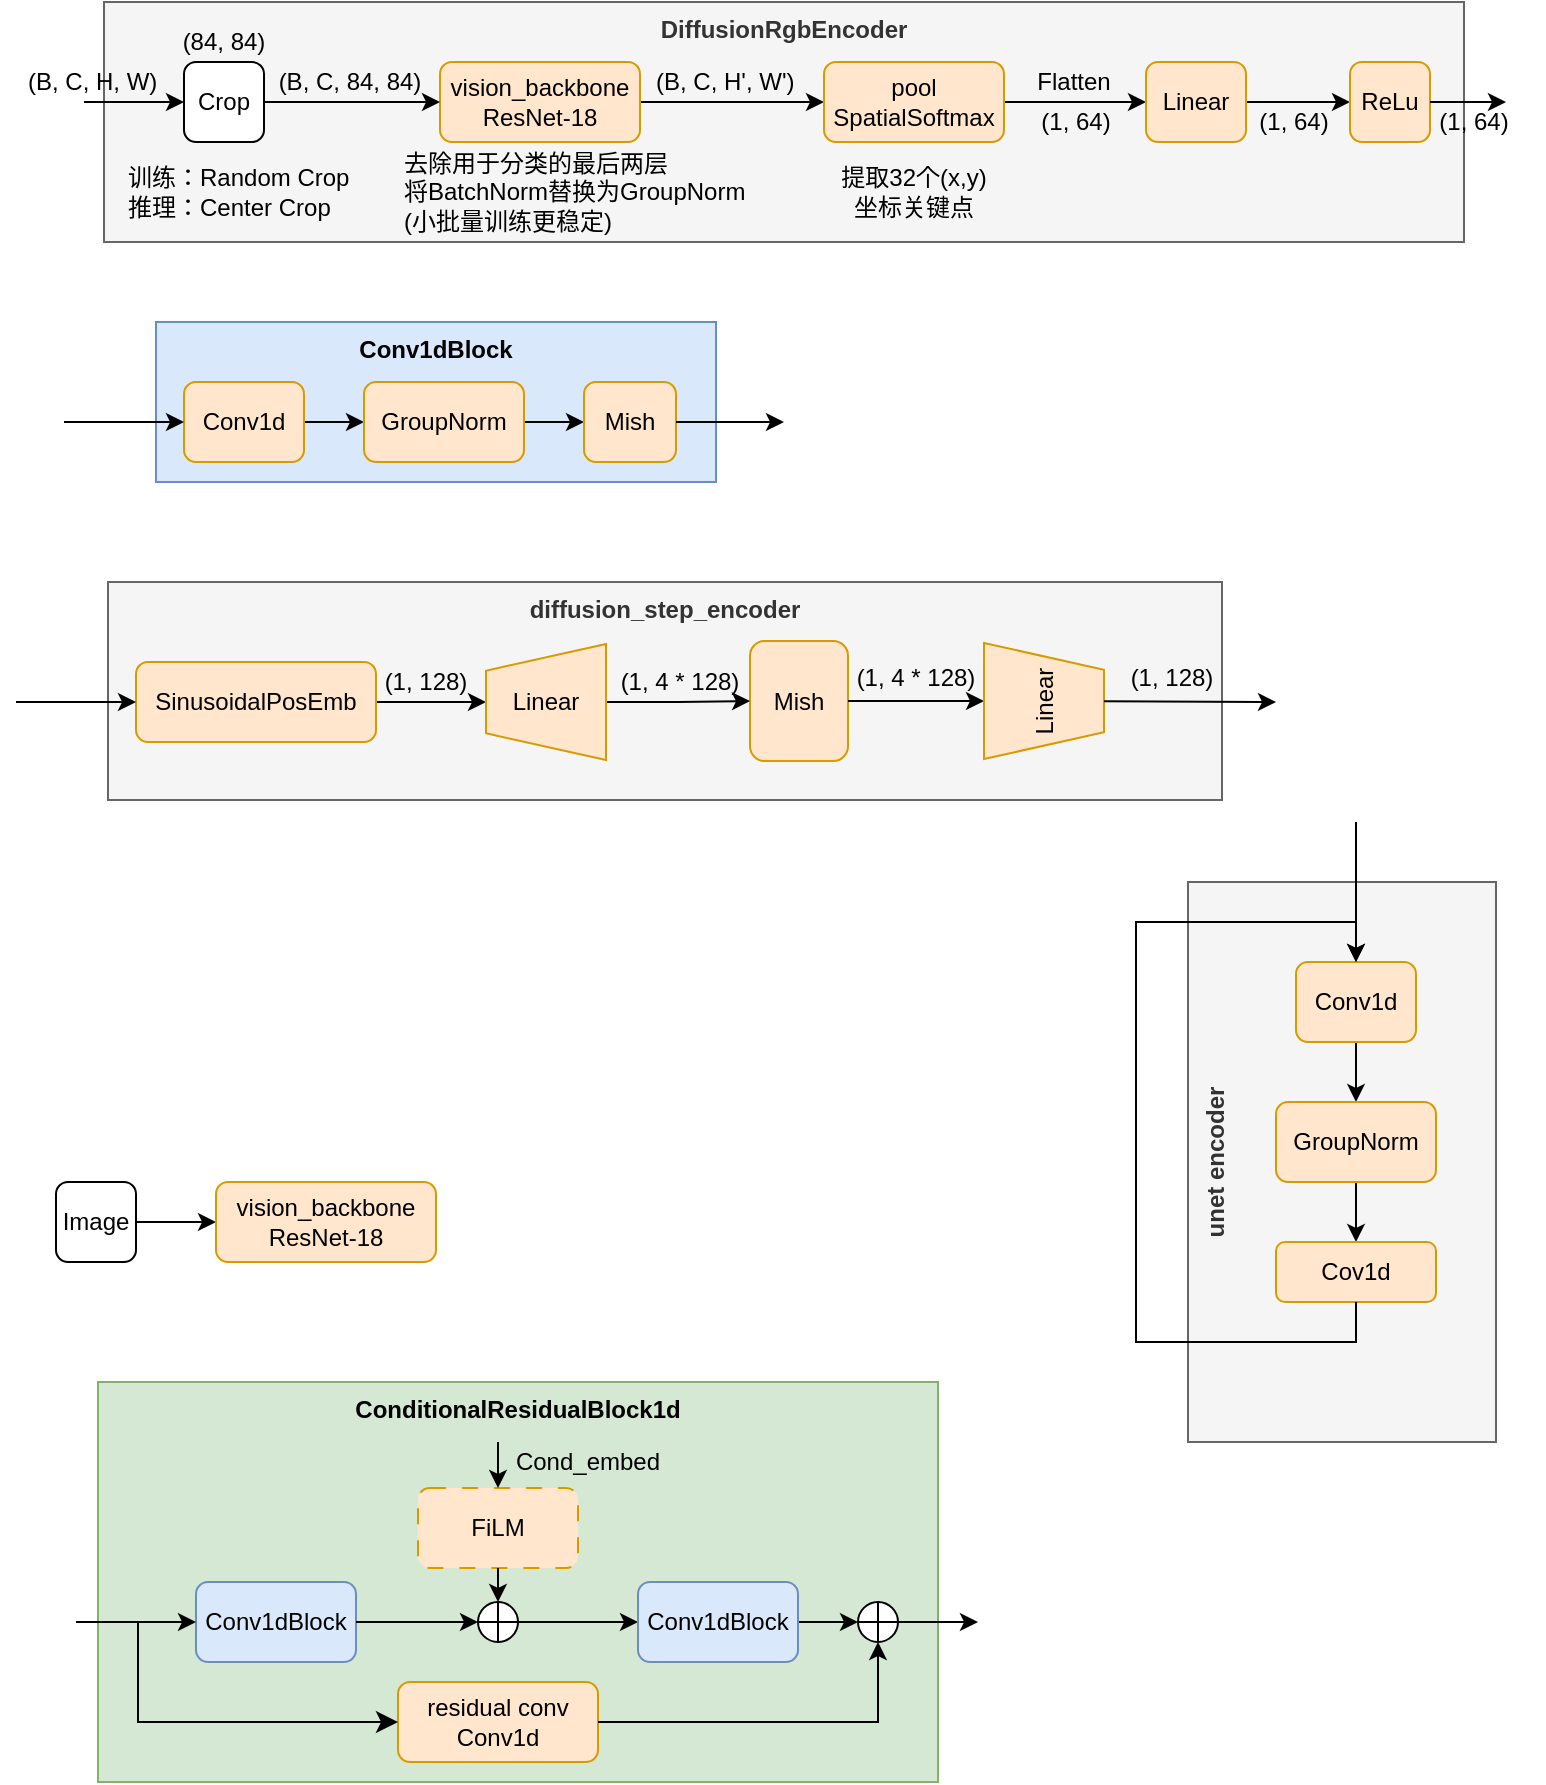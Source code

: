 <mxfile version="27.0.6">
  <diagram name="第 1 页" id="QIP-dXR1SjzeZl0UJQse">
    <mxGraphModel dx="1715" dy="883" grid="1" gridSize="10" guides="1" tooltips="1" connect="1" arrows="1" fold="1" page="1" pageScale="1" pageWidth="827" pageHeight="1169" math="0" shadow="0">
      <root>
        <mxCell id="0" />
        <mxCell id="1" parent="0" />
        <mxCell id="PJH4OMrgq3WDe2RNvaKb-1" style="edgeStyle=orthogonalEdgeStyle;rounded=0;orthogonalLoop=1;jettySize=auto;html=1;entryX=0;entryY=0.5;entryDx=0;entryDy=0;" edge="1" parent="1" source="PJH4OMrgq3WDe2RNvaKb-2" target="PJH4OMrgq3WDe2RNvaKb-3">
          <mxGeometry relative="1" as="geometry" />
        </mxCell>
        <mxCell id="PJH4OMrgq3WDe2RNvaKb-2" value="Image" style="rounded=1;whiteSpace=wrap;html=1;" vertex="1" parent="1">
          <mxGeometry x="52" y="640" width="40" height="40" as="geometry" />
        </mxCell>
        <mxCell id="PJH4OMrgq3WDe2RNvaKb-3" value="vision_backbone&lt;div&gt;ResNet-18&lt;/div&gt;" style="rounded=1;whiteSpace=wrap;html=1;fillColor=#ffe6cc;strokeColor=#d79b00;" vertex="1" parent="1">
          <mxGeometry x="132" y="640" width="110" height="40" as="geometry" />
        </mxCell>
        <mxCell id="PJH4OMrgq3WDe2RNvaKb-4" value="" style="group" vertex="1" connectable="0" parent="1">
          <mxGeometry x="56" y="210" width="360" height="80" as="geometry" />
        </mxCell>
        <mxCell id="PJH4OMrgq3WDe2RNvaKb-5" value="Conv1dBlock" style="rounded=0;whiteSpace=wrap;html=1;fillColor=#dae8fc;strokeColor=#6c8ebf;verticalAlign=top;fontStyle=1" vertex="1" parent="PJH4OMrgq3WDe2RNvaKb-4">
          <mxGeometry x="46" width="280" height="80" as="geometry" />
        </mxCell>
        <mxCell id="PJH4OMrgq3WDe2RNvaKb-6" style="edgeStyle=orthogonalEdgeStyle;rounded=0;orthogonalLoop=1;jettySize=auto;html=1;entryX=0;entryY=0.5;entryDx=0;entryDy=0;" edge="1" parent="PJH4OMrgq3WDe2RNvaKb-4" source="PJH4OMrgq3WDe2RNvaKb-7" target="PJH4OMrgq3WDe2RNvaKb-9">
          <mxGeometry relative="1" as="geometry" />
        </mxCell>
        <mxCell id="PJH4OMrgq3WDe2RNvaKb-7" value="Conv1d" style="rounded=1;whiteSpace=wrap;html=1;fillColor=#ffe6cc;strokeColor=#d79b00;" vertex="1" parent="PJH4OMrgq3WDe2RNvaKb-4">
          <mxGeometry x="60" y="30" width="60" height="40" as="geometry" />
        </mxCell>
        <mxCell id="PJH4OMrgq3WDe2RNvaKb-8" style="edgeStyle=orthogonalEdgeStyle;rounded=0;orthogonalLoop=1;jettySize=auto;html=1;entryX=0;entryY=0.5;entryDx=0;entryDy=0;" edge="1" parent="PJH4OMrgq3WDe2RNvaKb-4" source="PJH4OMrgq3WDe2RNvaKb-9" target="PJH4OMrgq3WDe2RNvaKb-10">
          <mxGeometry relative="1" as="geometry" />
        </mxCell>
        <mxCell id="PJH4OMrgq3WDe2RNvaKb-9" value="GroupNorm" style="rounded=1;whiteSpace=wrap;html=1;fillColor=#ffe6cc;strokeColor=#d79b00;" vertex="1" parent="PJH4OMrgq3WDe2RNvaKb-4">
          <mxGeometry x="150" y="30" width="80" height="40" as="geometry" />
        </mxCell>
        <mxCell id="PJH4OMrgq3WDe2RNvaKb-10" value="Mish" style="rounded=1;whiteSpace=wrap;html=1;fillColor=#ffe6cc;strokeColor=#d79b00;" vertex="1" parent="PJH4OMrgq3WDe2RNvaKb-4">
          <mxGeometry x="260" y="30" width="46" height="40" as="geometry" />
        </mxCell>
        <mxCell id="PJH4OMrgq3WDe2RNvaKb-11" value="" style="endArrow=classic;html=1;rounded=0;entryX=0;entryY=0.5;entryDx=0;entryDy=0;" edge="1" parent="PJH4OMrgq3WDe2RNvaKb-4" target="PJH4OMrgq3WDe2RNvaKb-7">
          <mxGeometry width="50" height="50" relative="1" as="geometry">
            <mxPoint y="50" as="sourcePoint" />
            <mxPoint x="130" y="-140" as="targetPoint" />
          </mxGeometry>
        </mxCell>
        <mxCell id="PJH4OMrgq3WDe2RNvaKb-12" value="" style="endArrow=classic;html=1;rounded=0;exitX=1;exitY=0.5;exitDx=0;exitDy=0;" edge="1" parent="PJH4OMrgq3WDe2RNvaKb-4" source="PJH4OMrgq3WDe2RNvaKb-10">
          <mxGeometry width="50" height="50" relative="1" as="geometry">
            <mxPoint x="311" y="49.5" as="sourcePoint" />
            <mxPoint x="360" y="50" as="targetPoint" />
          </mxGeometry>
        </mxCell>
        <mxCell id="PJH4OMrgq3WDe2RNvaKb-13" value="" style="group" vertex="1" connectable="0" parent="1">
          <mxGeometry x="36" y="50" width="760" height="120" as="geometry" />
        </mxCell>
        <mxCell id="PJH4OMrgq3WDe2RNvaKb-14" value="DiffusionRgbEncoder" style="rounded=0;whiteSpace=wrap;html=1;fillColor=#f5f5f5;fontColor=#333333;strokeColor=#666666;verticalAlign=top;fontStyle=1" vertex="1" parent="PJH4OMrgq3WDe2RNvaKb-13">
          <mxGeometry x="40" width="680" height="120" as="geometry" />
        </mxCell>
        <mxCell id="PJH4OMrgq3WDe2RNvaKb-15" value="去除用于分类的最后两层&lt;div&gt;将BatchNorm替换为GroupNorm&lt;/div&gt;&lt;div&gt;(小批量训练更稳定)&lt;/div&gt;" style="text;html=1;align=left;verticalAlign=middle;whiteSpace=wrap;rounded=0;" vertex="1" parent="PJH4OMrgq3WDe2RNvaKb-13">
          <mxGeometry x="188" y="70" width="185" height="50" as="geometry" />
        </mxCell>
        <mxCell id="PJH4OMrgq3WDe2RNvaKb-16" style="edgeStyle=orthogonalEdgeStyle;rounded=0;orthogonalLoop=1;jettySize=auto;html=1;entryX=0;entryY=0.5;entryDx=0;entryDy=0;" edge="1" parent="PJH4OMrgq3WDe2RNvaKb-13" source="PJH4OMrgq3WDe2RNvaKb-17" target="PJH4OMrgq3WDe2RNvaKb-22">
          <mxGeometry relative="1" as="geometry">
            <mxPoint x="588" y="50" as="targetPoint" />
          </mxGeometry>
        </mxCell>
        <mxCell id="PJH4OMrgq3WDe2RNvaKb-17" value="vision_backbone&lt;div&gt;ResNet-18&lt;/div&gt;" style="rounded=1;whiteSpace=wrap;html=1;fillColor=#ffe6cc;strokeColor=#d79b00;" vertex="1" parent="PJH4OMrgq3WDe2RNvaKb-13">
          <mxGeometry x="208" y="30" width="100" height="40" as="geometry" />
        </mxCell>
        <mxCell id="PJH4OMrgq3WDe2RNvaKb-18" value="" style="endArrow=classic;html=1;rounded=0;entryX=0;entryY=0.5;entryDx=0;entryDy=0;" edge="1" parent="PJH4OMrgq3WDe2RNvaKb-13" target="PJH4OMrgq3WDe2RNvaKb-20">
          <mxGeometry width="50" height="50" relative="1" as="geometry">
            <mxPoint x="30" y="50" as="sourcePoint" />
            <mxPoint x="270" y="100" as="targetPoint" />
          </mxGeometry>
        </mxCell>
        <mxCell id="PJH4OMrgq3WDe2RNvaKb-19" style="edgeStyle=orthogonalEdgeStyle;rounded=0;orthogonalLoop=1;jettySize=auto;html=1;exitX=1;exitY=0.5;exitDx=0;exitDy=0;entryX=0;entryY=0.5;entryDx=0;entryDy=0;" edge="1" parent="PJH4OMrgq3WDe2RNvaKb-13" source="PJH4OMrgq3WDe2RNvaKb-20" target="PJH4OMrgq3WDe2RNvaKb-17">
          <mxGeometry relative="1" as="geometry" />
        </mxCell>
        <mxCell id="PJH4OMrgq3WDe2RNvaKb-20" value="Crop" style="rounded=1;whiteSpace=wrap;html=1;" vertex="1" parent="PJH4OMrgq3WDe2RNvaKb-13">
          <mxGeometry x="80" y="30" width="40" height="40" as="geometry" />
        </mxCell>
        <mxCell id="PJH4OMrgq3WDe2RNvaKb-21" style="edgeStyle=orthogonalEdgeStyle;rounded=0;orthogonalLoop=1;jettySize=auto;html=1;exitX=1;exitY=0.5;exitDx=0;exitDy=0;entryX=0;entryY=0.5;entryDx=0;entryDy=0;" edge="1" parent="PJH4OMrgq3WDe2RNvaKb-13" source="PJH4OMrgq3WDe2RNvaKb-22" target="PJH4OMrgq3WDe2RNvaKb-24">
          <mxGeometry relative="1" as="geometry" />
        </mxCell>
        <mxCell id="PJH4OMrgq3WDe2RNvaKb-22" value="&lt;div&gt;pool&lt;/div&gt;SpatialSoftmax" style="rounded=1;whiteSpace=wrap;html=1;fillColor=#ffe6cc;strokeColor=#d79b00;" vertex="1" parent="PJH4OMrgq3WDe2RNvaKb-13">
          <mxGeometry x="400" y="30" width="90" height="40" as="geometry" />
        </mxCell>
        <mxCell id="PJH4OMrgq3WDe2RNvaKb-23" style="edgeStyle=orthogonalEdgeStyle;rounded=0;orthogonalLoop=1;jettySize=auto;html=1;" edge="1" parent="PJH4OMrgq3WDe2RNvaKb-13" source="PJH4OMrgq3WDe2RNvaKb-24" target="PJH4OMrgq3WDe2RNvaKb-25">
          <mxGeometry relative="1" as="geometry" />
        </mxCell>
        <mxCell id="PJH4OMrgq3WDe2RNvaKb-24" value="&lt;div&gt;Linear&lt;/div&gt;" style="rounded=1;whiteSpace=wrap;html=1;fillColor=#ffe6cc;strokeColor=#d79b00;" vertex="1" parent="PJH4OMrgq3WDe2RNvaKb-13">
          <mxGeometry x="561" y="30" width="50" height="40" as="geometry" />
        </mxCell>
        <mxCell id="PJH4OMrgq3WDe2RNvaKb-25" value="&lt;div&gt;ReLu&lt;/div&gt;" style="rounded=1;whiteSpace=wrap;html=1;fillColor=#ffe6cc;strokeColor=#d79b00;" vertex="1" parent="PJH4OMrgq3WDe2RNvaKb-13">
          <mxGeometry x="663" y="30" width="40" height="40" as="geometry" />
        </mxCell>
        <mxCell id="PJH4OMrgq3WDe2RNvaKb-26" value="Flatten" style="text;html=1;align=center;verticalAlign=middle;whiteSpace=wrap;rounded=0;" vertex="1" parent="PJH4OMrgq3WDe2RNvaKb-13">
          <mxGeometry x="490" y="30" width="70" height="20" as="geometry" />
        </mxCell>
        <mxCell id="PJH4OMrgq3WDe2RNvaKb-27" value="" style="endArrow=classic;html=1;rounded=0;exitX=1;exitY=0.5;exitDx=0;exitDy=0;" edge="1" parent="PJH4OMrgq3WDe2RNvaKb-13" source="PJH4OMrgq3WDe2RNvaKb-25">
          <mxGeometry width="50" height="50" relative="1" as="geometry">
            <mxPoint x="721" y="50" as="sourcePoint" />
            <mxPoint x="741" y="50" as="targetPoint" />
          </mxGeometry>
        </mxCell>
        <mxCell id="PJH4OMrgq3WDe2RNvaKb-28" value="(B, C, H, W)" style="text;whiteSpace=wrap;verticalAlign=middle;" vertex="1" parent="PJH4OMrgq3WDe2RNvaKb-13">
          <mxGeometry y="30" width="70" height="20" as="geometry" />
        </mxCell>
        <mxCell id="PJH4OMrgq3WDe2RNvaKb-29" value="(84, 84)" style="text;whiteSpace=wrap;align=center;verticalAlign=middle;" vertex="1" parent="PJH4OMrgq3WDe2RNvaKb-13">
          <mxGeometry x="65" y="10" width="70" height="20" as="geometry" />
        </mxCell>
        <mxCell id="PJH4OMrgq3WDe2RNvaKb-30" value="(B, C, 84, 84)" style="text;whiteSpace=wrap;verticalAlign=middle;align=center;" vertex="1" parent="PJH4OMrgq3WDe2RNvaKb-13">
          <mxGeometry x="120" y="30" width="86" height="20" as="geometry" />
        </mxCell>
        <mxCell id="PJH4OMrgq3WDe2RNvaKb-31" value="(B, C, H&#39;, W&#39;)" style="text;whiteSpace=wrap;verticalAlign=middle;" vertex="1" parent="PJH4OMrgq3WDe2RNvaKb-13">
          <mxGeometry x="314" y="30" width="72" height="20" as="geometry" />
        </mxCell>
        <mxCell id="PJH4OMrgq3WDe2RNvaKb-32" value="(1, 64)" style="text;whiteSpace=wrap;align=center;verticalAlign=middle;" vertex="1" parent="PJH4OMrgq3WDe2RNvaKb-13">
          <mxGeometry x="491" y="50" width="70" height="20" as="geometry" />
        </mxCell>
        <mxCell id="PJH4OMrgq3WDe2RNvaKb-33" value="提取32个(x,y)坐标关键点" style="text;html=1;align=center;verticalAlign=middle;whiteSpace=wrap;rounded=0;" vertex="1" parent="PJH4OMrgq3WDe2RNvaKb-13">
          <mxGeometry x="405" y="80" width="80" height="30" as="geometry" />
        </mxCell>
        <mxCell id="PJH4OMrgq3WDe2RNvaKb-34" value="(1, 64)" style="text;whiteSpace=wrap;align=center;verticalAlign=middle;" vertex="1" parent="PJH4OMrgq3WDe2RNvaKb-13">
          <mxGeometry x="600" y="50" width="70" height="20" as="geometry" />
        </mxCell>
        <mxCell id="PJH4OMrgq3WDe2RNvaKb-35" value="(1, 64)" style="text;whiteSpace=wrap;align=center;verticalAlign=middle;" vertex="1" parent="PJH4OMrgq3WDe2RNvaKb-13">
          <mxGeometry x="690" y="50" width="70" height="20" as="geometry" />
        </mxCell>
        <mxCell id="PJH4OMrgq3WDe2RNvaKb-36" value="训练：Random Crop&lt;div&gt;推理：Center Crop&lt;/div&gt;" style="text;html=1;align=left;verticalAlign=middle;whiteSpace=wrap;rounded=0;" vertex="1" parent="PJH4OMrgq3WDe2RNvaKb-13">
          <mxGeometry x="50" y="80" width="130" height="30" as="geometry" />
        </mxCell>
        <mxCell id="PJH4OMrgq3WDe2RNvaKb-37" value="" style="group" vertex="1" connectable="0" parent="1">
          <mxGeometry x="32" y="340" width="630" height="109" as="geometry" />
        </mxCell>
        <mxCell id="PJH4OMrgq3WDe2RNvaKb-38" value="Linear" style="rounded=1;whiteSpace=wrap;html=1;fillColor=#ffe6cc;strokeColor=#d79b00;" vertex="1" parent="PJH4OMrgq3WDe2RNvaKb-37">
          <mxGeometry x="380" y="50" width="80" height="40" as="geometry" />
        </mxCell>
        <mxCell id="PJH4OMrgq3WDe2RNvaKb-39" value="diffusion_step_encoder" style="rounded=0;whiteSpace=wrap;html=1;fillColor=#f5f5f5;fontColor=#333333;strokeColor=#666666;verticalAlign=top;fontStyle=1" vertex="1" parent="PJH4OMrgq3WDe2RNvaKb-37">
          <mxGeometry x="46" width="557" height="109" as="geometry" />
        </mxCell>
        <mxCell id="PJH4OMrgq3WDe2RNvaKb-40" style="edgeStyle=orthogonalEdgeStyle;rounded=0;orthogonalLoop=1;jettySize=auto;html=1;entryX=0.5;entryY=1;entryDx=0;entryDy=0;" edge="1" parent="PJH4OMrgq3WDe2RNvaKb-37" source="PJH4OMrgq3WDe2RNvaKb-41" target="PJH4OMrgq3WDe2RNvaKb-46">
          <mxGeometry relative="1" as="geometry">
            <mxPoint x="330" y="60" as="targetPoint" />
          </mxGeometry>
        </mxCell>
        <mxCell id="PJH4OMrgq3WDe2RNvaKb-41" value="SinusoidalPosEmb" style="rounded=1;whiteSpace=wrap;html=1;fillColor=#ffe6cc;strokeColor=#d79b00;" vertex="1" parent="PJH4OMrgq3WDe2RNvaKb-37">
          <mxGeometry x="60" y="40" width="120" height="40" as="geometry" />
        </mxCell>
        <mxCell id="PJH4OMrgq3WDe2RNvaKb-42" value="Mish" style="rounded=1;whiteSpace=wrap;html=1;fillColor=#ffe6cc;strokeColor=#d79b00;" vertex="1" parent="PJH4OMrgq3WDe2RNvaKb-37">
          <mxGeometry x="367" y="29.5" width="49" height="60" as="geometry" />
        </mxCell>
        <mxCell id="PJH4OMrgq3WDe2RNvaKb-43" value="" style="endArrow=classic;html=1;rounded=0;entryX=0;entryY=0.5;entryDx=0;entryDy=0;" edge="1" parent="PJH4OMrgq3WDe2RNvaKb-37" target="PJH4OMrgq3WDe2RNvaKb-41">
          <mxGeometry width="50" height="50" relative="1" as="geometry">
            <mxPoint y="60" as="sourcePoint" />
            <mxPoint x="130" y="-130" as="targetPoint" />
          </mxGeometry>
        </mxCell>
        <mxCell id="PJH4OMrgq3WDe2RNvaKb-44" value="(1, 128)" style="text;whiteSpace=wrap;align=center;verticalAlign=middle;" vertex="1" parent="PJH4OMrgq3WDe2RNvaKb-37">
          <mxGeometry x="170" y="40" width="70" height="20" as="geometry" />
        </mxCell>
        <mxCell id="PJH4OMrgq3WDe2RNvaKb-45" value="" style="edgeStyle=orthogonalEdgeStyle;rounded=0;orthogonalLoop=1;jettySize=auto;html=1;entryX=0;entryY=0.5;entryDx=0;entryDy=0;" edge="1" parent="PJH4OMrgq3WDe2RNvaKb-37" source="PJH4OMrgq3WDe2RNvaKb-46" target="PJH4OMrgq3WDe2RNvaKb-42">
          <mxGeometry relative="1" as="geometry" />
        </mxCell>
        <mxCell id="PJH4OMrgq3WDe2RNvaKb-46" value="Linear" style="verticalLabelPosition=middle;verticalAlign=middle;html=1;shape=trapezoid;perimeter=trapezoidPerimeter;whiteSpace=wrap;size=0.23;arcSize=10;flipV=1;labelPosition=center;align=center;rotation=90;fillColor=#ffe6cc;strokeColor=#d79b00;horizontal=0;" vertex="1" parent="PJH4OMrgq3WDe2RNvaKb-37">
          <mxGeometry x="236" y="30" width="58" height="60" as="geometry" />
        </mxCell>
        <mxCell id="PJH4OMrgq3WDe2RNvaKb-47" value="(1, 4 * 128)" style="text;whiteSpace=wrap;align=center;verticalAlign=middle;" vertex="1" parent="PJH4OMrgq3WDe2RNvaKb-37">
          <mxGeometry x="297" y="40" width="70" height="20" as="geometry" />
        </mxCell>
        <mxCell id="PJH4OMrgq3WDe2RNvaKb-48" value="" style="endArrow=classic;html=1;rounded=0;exitX=1;exitY=0.5;exitDx=0;exitDy=0;" edge="1" parent="PJH4OMrgq3WDe2RNvaKb-37" source="PJH4OMrgq3WDe2RNvaKb-42" target="PJH4OMrgq3WDe2RNvaKb-49">
          <mxGeometry width="50" height="50" relative="1" as="geometry">
            <mxPoint x="416" y="60" as="sourcePoint" />
            <mxPoint x="540" y="59.878" as="targetPoint" />
          </mxGeometry>
        </mxCell>
        <mxCell id="PJH4OMrgq3WDe2RNvaKb-49" value="Linear" style="verticalLabelPosition=middle;verticalAlign=middle;html=1;shape=trapezoid;perimeter=trapezoidPerimeter;whiteSpace=wrap;size=0.23;arcSize=10;flipV=1;labelPosition=center;align=center;rotation=-90;fillColor=#ffe6cc;strokeColor=#d79b00;horizontal=1;" vertex="1" parent="PJH4OMrgq3WDe2RNvaKb-37">
          <mxGeometry x="485" y="29.5" width="58" height="60" as="geometry" />
        </mxCell>
        <mxCell id="PJH4OMrgq3WDe2RNvaKb-50" value="(1, 4 * 128)" style="text;whiteSpace=wrap;align=center;verticalAlign=middle;" vertex="1" parent="PJH4OMrgq3WDe2RNvaKb-37">
          <mxGeometry x="415" y="38" width="70" height="20" as="geometry" />
        </mxCell>
        <mxCell id="PJH4OMrgq3WDe2RNvaKb-51" value="(1, 128)" style="text;whiteSpace=wrap;align=center;verticalAlign=middle;" vertex="1" parent="PJH4OMrgq3WDe2RNvaKb-37">
          <mxGeometry x="543" y="38" width="70" height="20" as="geometry" />
        </mxCell>
        <mxCell id="PJH4OMrgq3WDe2RNvaKb-52" value="" style="endArrow=classic;html=1;rounded=0;" edge="1" parent="PJH4OMrgq3WDe2RNvaKb-37" source="PJH4OMrgq3WDe2RNvaKb-49">
          <mxGeometry width="50" height="50" relative="1" as="geometry">
            <mxPoint x="550" y="60" as="sourcePoint" />
            <mxPoint x="630" y="60" as="targetPoint" />
          </mxGeometry>
        </mxCell>
        <mxCell id="PJH4OMrgq3WDe2RNvaKb-53" value="unet encoder" style="rounded=0;whiteSpace=wrap;html=1;fillColor=#f5f5f5;fontColor=#333333;strokeColor=#666666;verticalAlign=top;fontStyle=1;horizontal=0;" vertex="1" parent="1">
          <mxGeometry x="618" y="490" width="154" height="280" as="geometry" />
        </mxCell>
        <mxCell id="PJH4OMrgq3WDe2RNvaKb-54" style="edgeStyle=orthogonalEdgeStyle;rounded=0;orthogonalLoop=1;jettySize=auto;html=1;exitX=0.5;exitY=1;exitDx=0;exitDy=0;entryX=0.5;entryY=0;entryDx=0;entryDy=0;" edge="1" parent="1" source="PJH4OMrgq3WDe2RNvaKb-55" target="PJH4OMrgq3WDe2RNvaKb-57">
          <mxGeometry relative="1" as="geometry" />
        </mxCell>
        <mxCell id="PJH4OMrgq3WDe2RNvaKb-55" value="Conv1d" style="rounded=1;whiteSpace=wrap;html=1;fillColor=#ffe6cc;strokeColor=#d79b00;" vertex="1" parent="1">
          <mxGeometry x="672" y="530" width="60" height="40" as="geometry" />
        </mxCell>
        <mxCell id="PJH4OMrgq3WDe2RNvaKb-56" style="edgeStyle=orthogonalEdgeStyle;rounded=0;orthogonalLoop=1;jettySize=auto;html=1;entryX=0.5;entryY=0;entryDx=0;entryDy=0;" edge="1" parent="1" source="PJH4OMrgq3WDe2RNvaKb-57" target="PJH4OMrgq3WDe2RNvaKb-58">
          <mxGeometry relative="1" as="geometry" />
        </mxCell>
        <mxCell id="PJH4OMrgq3WDe2RNvaKb-57" value="GroupNorm" style="rounded=1;whiteSpace=wrap;html=1;fillColor=#ffe6cc;strokeColor=#d79b00;" vertex="1" parent="1">
          <mxGeometry x="662" y="600" width="80" height="40" as="geometry" />
        </mxCell>
        <mxCell id="PJH4OMrgq3WDe2RNvaKb-58" value="Cov1d" style="rounded=1;whiteSpace=wrap;html=1;fillColor=#ffe6cc;strokeColor=#d79b00;" vertex="1" parent="1">
          <mxGeometry x="662" y="670" width="80" height="30" as="geometry" />
        </mxCell>
        <mxCell id="PJH4OMrgq3WDe2RNvaKb-59" value="" style="endArrow=classic;html=1;rounded=0;entryX=0.5;entryY=0;entryDx=0;entryDy=0;" edge="1" parent="1" target="PJH4OMrgq3WDe2RNvaKb-55">
          <mxGeometry width="50" height="50" relative="1" as="geometry">
            <mxPoint x="702" y="460" as="sourcePoint" />
            <mxPoint x="702" y="370" as="targetPoint" />
          </mxGeometry>
        </mxCell>
        <mxCell id="PJH4OMrgq3WDe2RNvaKb-60" value="" style="endArrow=classic;html=1;rounded=0;exitX=0.5;exitY=1;exitDx=0;exitDy=0;entryX=0.5;entryY=0;entryDx=0;entryDy=0;" edge="1" parent="1" source="PJH4OMrgq3WDe2RNvaKb-58" target="PJH4OMrgq3WDe2RNvaKb-55">
          <mxGeometry width="50" height="50" relative="1" as="geometry">
            <mxPoint x="883" y="559.5" as="sourcePoint" />
            <mxPoint x="692" y="800" as="targetPoint" />
            <Array as="points">
              <mxPoint x="702" y="720" />
              <mxPoint x="592" y="720" />
              <mxPoint x="592" y="510" />
              <mxPoint x="642" y="510" />
              <mxPoint x="702" y="510" />
            </Array>
          </mxGeometry>
        </mxCell>
        <mxCell id="PJH4OMrgq3WDe2RNvaKb-61" value="" style="group" vertex="1" connectable="0" parent="1">
          <mxGeometry x="62" y="740" width="451" height="200" as="geometry" />
        </mxCell>
        <mxCell id="PJH4OMrgq3WDe2RNvaKb-62" value="ConditionalResidualBlock1d" style="rounded=0;whiteSpace=wrap;html=1;fillColor=#d5e8d4;strokeColor=#82b366;verticalAlign=top;fontStyle=1" vertex="1" parent="PJH4OMrgq3WDe2RNvaKb-61">
          <mxGeometry x="11" width="420" height="200" as="geometry" />
        </mxCell>
        <mxCell id="PJH4OMrgq3WDe2RNvaKb-63" style="edgeStyle=orthogonalEdgeStyle;rounded=0;orthogonalLoop=1;jettySize=auto;html=1;entryX=0;entryY=0.5;entryDx=0;entryDy=0;" edge="1" parent="PJH4OMrgq3WDe2RNvaKb-61" source="PJH4OMrgq3WDe2RNvaKb-71" target="PJH4OMrgq3WDe2RNvaKb-73">
          <mxGeometry relative="1" as="geometry">
            <mxPoint x="271" y="120" as="targetPoint" />
          </mxGeometry>
        </mxCell>
        <mxCell id="PJH4OMrgq3WDe2RNvaKb-64" value="FiLM" style="rounded=1;whiteSpace=wrap;html=1;fillColor=#ffe6cc;strokeColor=#d79b00;dashed=1;dashPattern=8 8;" vertex="1" parent="PJH4OMrgq3WDe2RNvaKb-61">
          <mxGeometry x="171" y="53" width="80" height="40" as="geometry" />
        </mxCell>
        <mxCell id="PJH4OMrgq3WDe2RNvaKb-65" value="" style="endArrow=classic;html=1;rounded=0;entryX=0.5;entryY=0;entryDx=0;entryDy=0;" edge="1" parent="PJH4OMrgq3WDe2RNvaKb-61" target="PJH4OMrgq3WDe2RNvaKb-64">
          <mxGeometry width="50" height="50" relative="1" as="geometry">
            <mxPoint x="211" y="30" as="sourcePoint" />
            <mxPoint x="61" y="79.58" as="targetPoint" />
          </mxGeometry>
        </mxCell>
        <mxCell id="PJH4OMrgq3WDe2RNvaKb-66" value="Cond_embed" style="text;whiteSpace=wrap;align=center;verticalAlign=middle;" vertex="1" parent="PJH4OMrgq3WDe2RNvaKb-61">
          <mxGeometry x="221" y="30" width="70" height="20" as="geometry" />
        </mxCell>
        <mxCell id="PJH4OMrgq3WDe2RNvaKb-67" value="Conv1dBlock" style="rounded=1;whiteSpace=wrap;html=1;fillColor=#dae8fc;strokeColor=#6c8ebf;" vertex="1" parent="PJH4OMrgq3WDe2RNvaKb-61">
          <mxGeometry x="60" y="100" width="80" height="40" as="geometry" />
        </mxCell>
        <mxCell id="PJH4OMrgq3WDe2RNvaKb-68" value="" style="endArrow=classic;html=1;rounded=0;entryX=0;entryY=0.5;entryDx=0;entryDy=0;" edge="1" parent="PJH4OMrgq3WDe2RNvaKb-61" target="PJH4OMrgq3WDe2RNvaKb-67">
          <mxGeometry width="50" height="50" relative="1" as="geometry">
            <mxPoint y="120" as="sourcePoint" />
            <mxPoint x="130" y="-70" as="targetPoint" />
          </mxGeometry>
        </mxCell>
        <mxCell id="PJH4OMrgq3WDe2RNvaKb-69" value="" style="endArrow=classic;html=1;rounded=0;exitX=0.5;exitY=1;exitDx=0;exitDy=0;entryX=0.5;entryY=0;entryDx=0;entryDy=0;" edge="1" parent="PJH4OMrgq3WDe2RNvaKb-61" source="PJH4OMrgq3WDe2RNvaKb-64" target="PJH4OMrgq3WDe2RNvaKb-71">
          <mxGeometry width="50" height="50" relative="1" as="geometry">
            <mxPoint x="331" y="70" as="sourcePoint" />
            <mxPoint x="211" y="120" as="targetPoint" />
          </mxGeometry>
        </mxCell>
        <mxCell id="PJH4OMrgq3WDe2RNvaKb-70" value="" style="edgeStyle=orthogonalEdgeStyle;rounded=0;orthogonalLoop=1;jettySize=auto;html=1;" edge="1" parent="PJH4OMrgq3WDe2RNvaKb-61" source="PJH4OMrgq3WDe2RNvaKb-67" target="PJH4OMrgq3WDe2RNvaKb-71">
          <mxGeometry relative="1" as="geometry">
            <mxPoint x="111" y="120" as="sourcePoint" />
            <mxPoint x="271" y="120" as="targetPoint" />
          </mxGeometry>
        </mxCell>
        <mxCell id="PJH4OMrgq3WDe2RNvaKb-71" value="" style="shape=orEllipse;perimeter=ellipsePerimeter;whiteSpace=wrap;html=1;backgroundOutline=1;" vertex="1" parent="PJH4OMrgq3WDe2RNvaKb-61">
          <mxGeometry x="201" y="110" width="20" height="20" as="geometry" />
        </mxCell>
        <mxCell id="PJH4OMrgq3WDe2RNvaKb-72" style="edgeStyle=orthogonalEdgeStyle;rounded=0;orthogonalLoop=1;jettySize=auto;html=1;entryX=0;entryY=0.5;entryDx=0;entryDy=0;" edge="1" parent="PJH4OMrgq3WDe2RNvaKb-61" source="PJH4OMrgq3WDe2RNvaKb-73" target="PJH4OMrgq3WDe2RNvaKb-79">
          <mxGeometry relative="1" as="geometry">
            <mxPoint x="431" y="120" as="targetPoint" />
          </mxGeometry>
        </mxCell>
        <mxCell id="PJH4OMrgq3WDe2RNvaKb-73" value="Conv1dBlock" style="rounded=1;whiteSpace=wrap;html=1;fillColor=#dae8fc;strokeColor=#6c8ebf;" vertex="1" parent="PJH4OMrgq3WDe2RNvaKb-61">
          <mxGeometry x="281" y="100" width="80" height="40" as="geometry" />
        </mxCell>
        <mxCell id="PJH4OMrgq3WDe2RNvaKb-74" style="edgeStyle=orthogonalEdgeStyle;rounded=0;orthogonalLoop=1;jettySize=auto;html=1;exitX=1;exitY=0.5;exitDx=0;exitDy=0;" edge="1" parent="PJH4OMrgq3WDe2RNvaKb-61" source="PJH4OMrgq3WDe2RNvaKb-79">
          <mxGeometry relative="1" as="geometry">
            <mxPoint x="401" y="120" as="targetPoint" />
          </mxGeometry>
        </mxCell>
        <mxCell id="PJH4OMrgq3WDe2RNvaKb-75" value="&lt;div&gt;residual conv&lt;/div&gt;Conv1d" style="rounded=1;whiteSpace=wrap;html=1;fillColor=#ffe6cc;strokeColor=#d79b00;" vertex="1" parent="PJH4OMrgq3WDe2RNvaKb-61">
          <mxGeometry x="161" y="150" width="100" height="40" as="geometry" />
        </mxCell>
        <mxCell id="PJH4OMrgq3WDe2RNvaKb-76" value="" style="edgeStyle=elbowEdgeStyle;elbow=horizontal;endArrow=classic;html=1;curved=0;rounded=0;endSize=8;startSize=8;entryX=0;entryY=0.5;entryDx=0;entryDy=0;" edge="1" parent="PJH4OMrgq3WDe2RNvaKb-61" target="PJH4OMrgq3WDe2RNvaKb-75">
          <mxGeometry width="50" height="50" relative="1" as="geometry">
            <mxPoint x="31" y="120" as="sourcePoint" />
            <mxPoint x="61" y="60" as="targetPoint" />
            <Array as="points">
              <mxPoint x="31" y="160" />
            </Array>
          </mxGeometry>
        </mxCell>
        <mxCell id="PJH4OMrgq3WDe2RNvaKb-77" value="" style="edgeStyle=orthogonalEdgeStyle;rounded=0;orthogonalLoop=1;jettySize=auto;html=1;exitX=1;exitY=0.5;exitDx=0;exitDy=0;" edge="1" parent="PJH4OMrgq3WDe2RNvaKb-61" source="PJH4OMrgq3WDe2RNvaKb-75" target="PJH4OMrgq3WDe2RNvaKb-79">
          <mxGeometry relative="1" as="geometry">
            <mxPoint x="401" y="120" as="targetPoint" />
            <mxPoint x="251" y="170" as="sourcePoint" />
          </mxGeometry>
        </mxCell>
        <mxCell id="PJH4OMrgq3WDe2RNvaKb-78" style="edgeStyle=orthogonalEdgeStyle;rounded=0;orthogonalLoop=1;jettySize=auto;html=1;" edge="1" parent="PJH4OMrgq3WDe2RNvaKb-61" source="PJH4OMrgq3WDe2RNvaKb-79">
          <mxGeometry relative="1" as="geometry">
            <mxPoint x="451" y="120" as="targetPoint" />
          </mxGeometry>
        </mxCell>
        <mxCell id="PJH4OMrgq3WDe2RNvaKb-79" value="" style="shape=orEllipse;perimeter=ellipsePerimeter;whiteSpace=wrap;html=1;backgroundOutline=1;" vertex="1" parent="PJH4OMrgq3WDe2RNvaKb-61">
          <mxGeometry x="391" y="110" width="20" height="20" as="geometry" />
        </mxCell>
      </root>
    </mxGraphModel>
  </diagram>
</mxfile>
